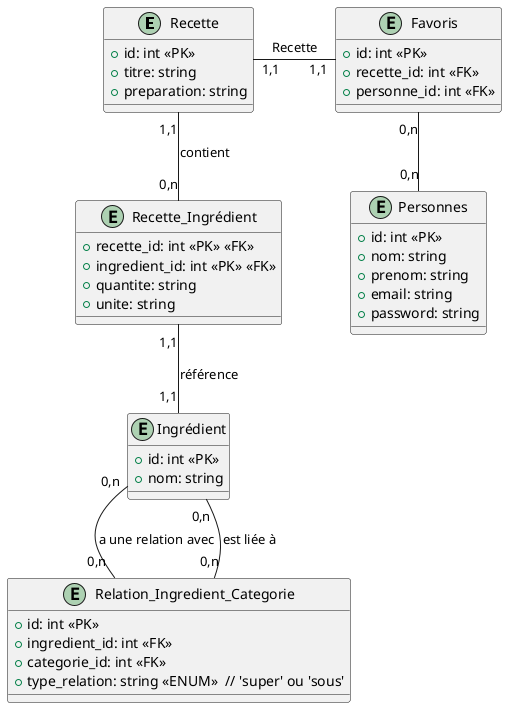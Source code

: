 @startuml

entity "Recette" {
  + id: int <<PK>>
  + titre: string
  + preparation: string
}

entity "Recette_Ingrédient" {
  + recette_id: int <<PK>> <<FK>>
  + ingredient_id: int <<PK>> <<FK>>
  + quantite: string
  + unite: string
}

entity "Ingrédient" {
  + id: int <<PK>>
  + nom: string
}

entity "Relation_Ingredient_Categorie" {
  + id: int <<PK>>
  + ingredient_id: int <<FK>>
  + categorie_id: int <<FK>>
  + type_relation: string <<ENUM>>  // 'super' ou 'sous'
}

entity "Personnes" {
  + id: int <<PK>>
  + nom: string
  + prenom: string
  + email: string
  + password: string
}
 
entity "Favoris" {
  + id: int <<PK>>
  + recette_id: int <<FK>>
  + personne_id: int <<FK>>
}

Personnes "0,n" -up- "0,n" Favoris
Favoris "1,1" -left- "1,1" Recette : Recette
Recette "1,1" -- "0,n" Recette_Ingrédient : contient
Recette_Ingrédient "1,1" -- "1,1" Ingrédient : référence
Ingrédient "0,n" -- "0,n" Relation_Ingredient_Categorie : a une relation avec
Ingrédient "0,n" -- "0,n" Relation_Ingredient_Categorie : est liée à

@enduml
